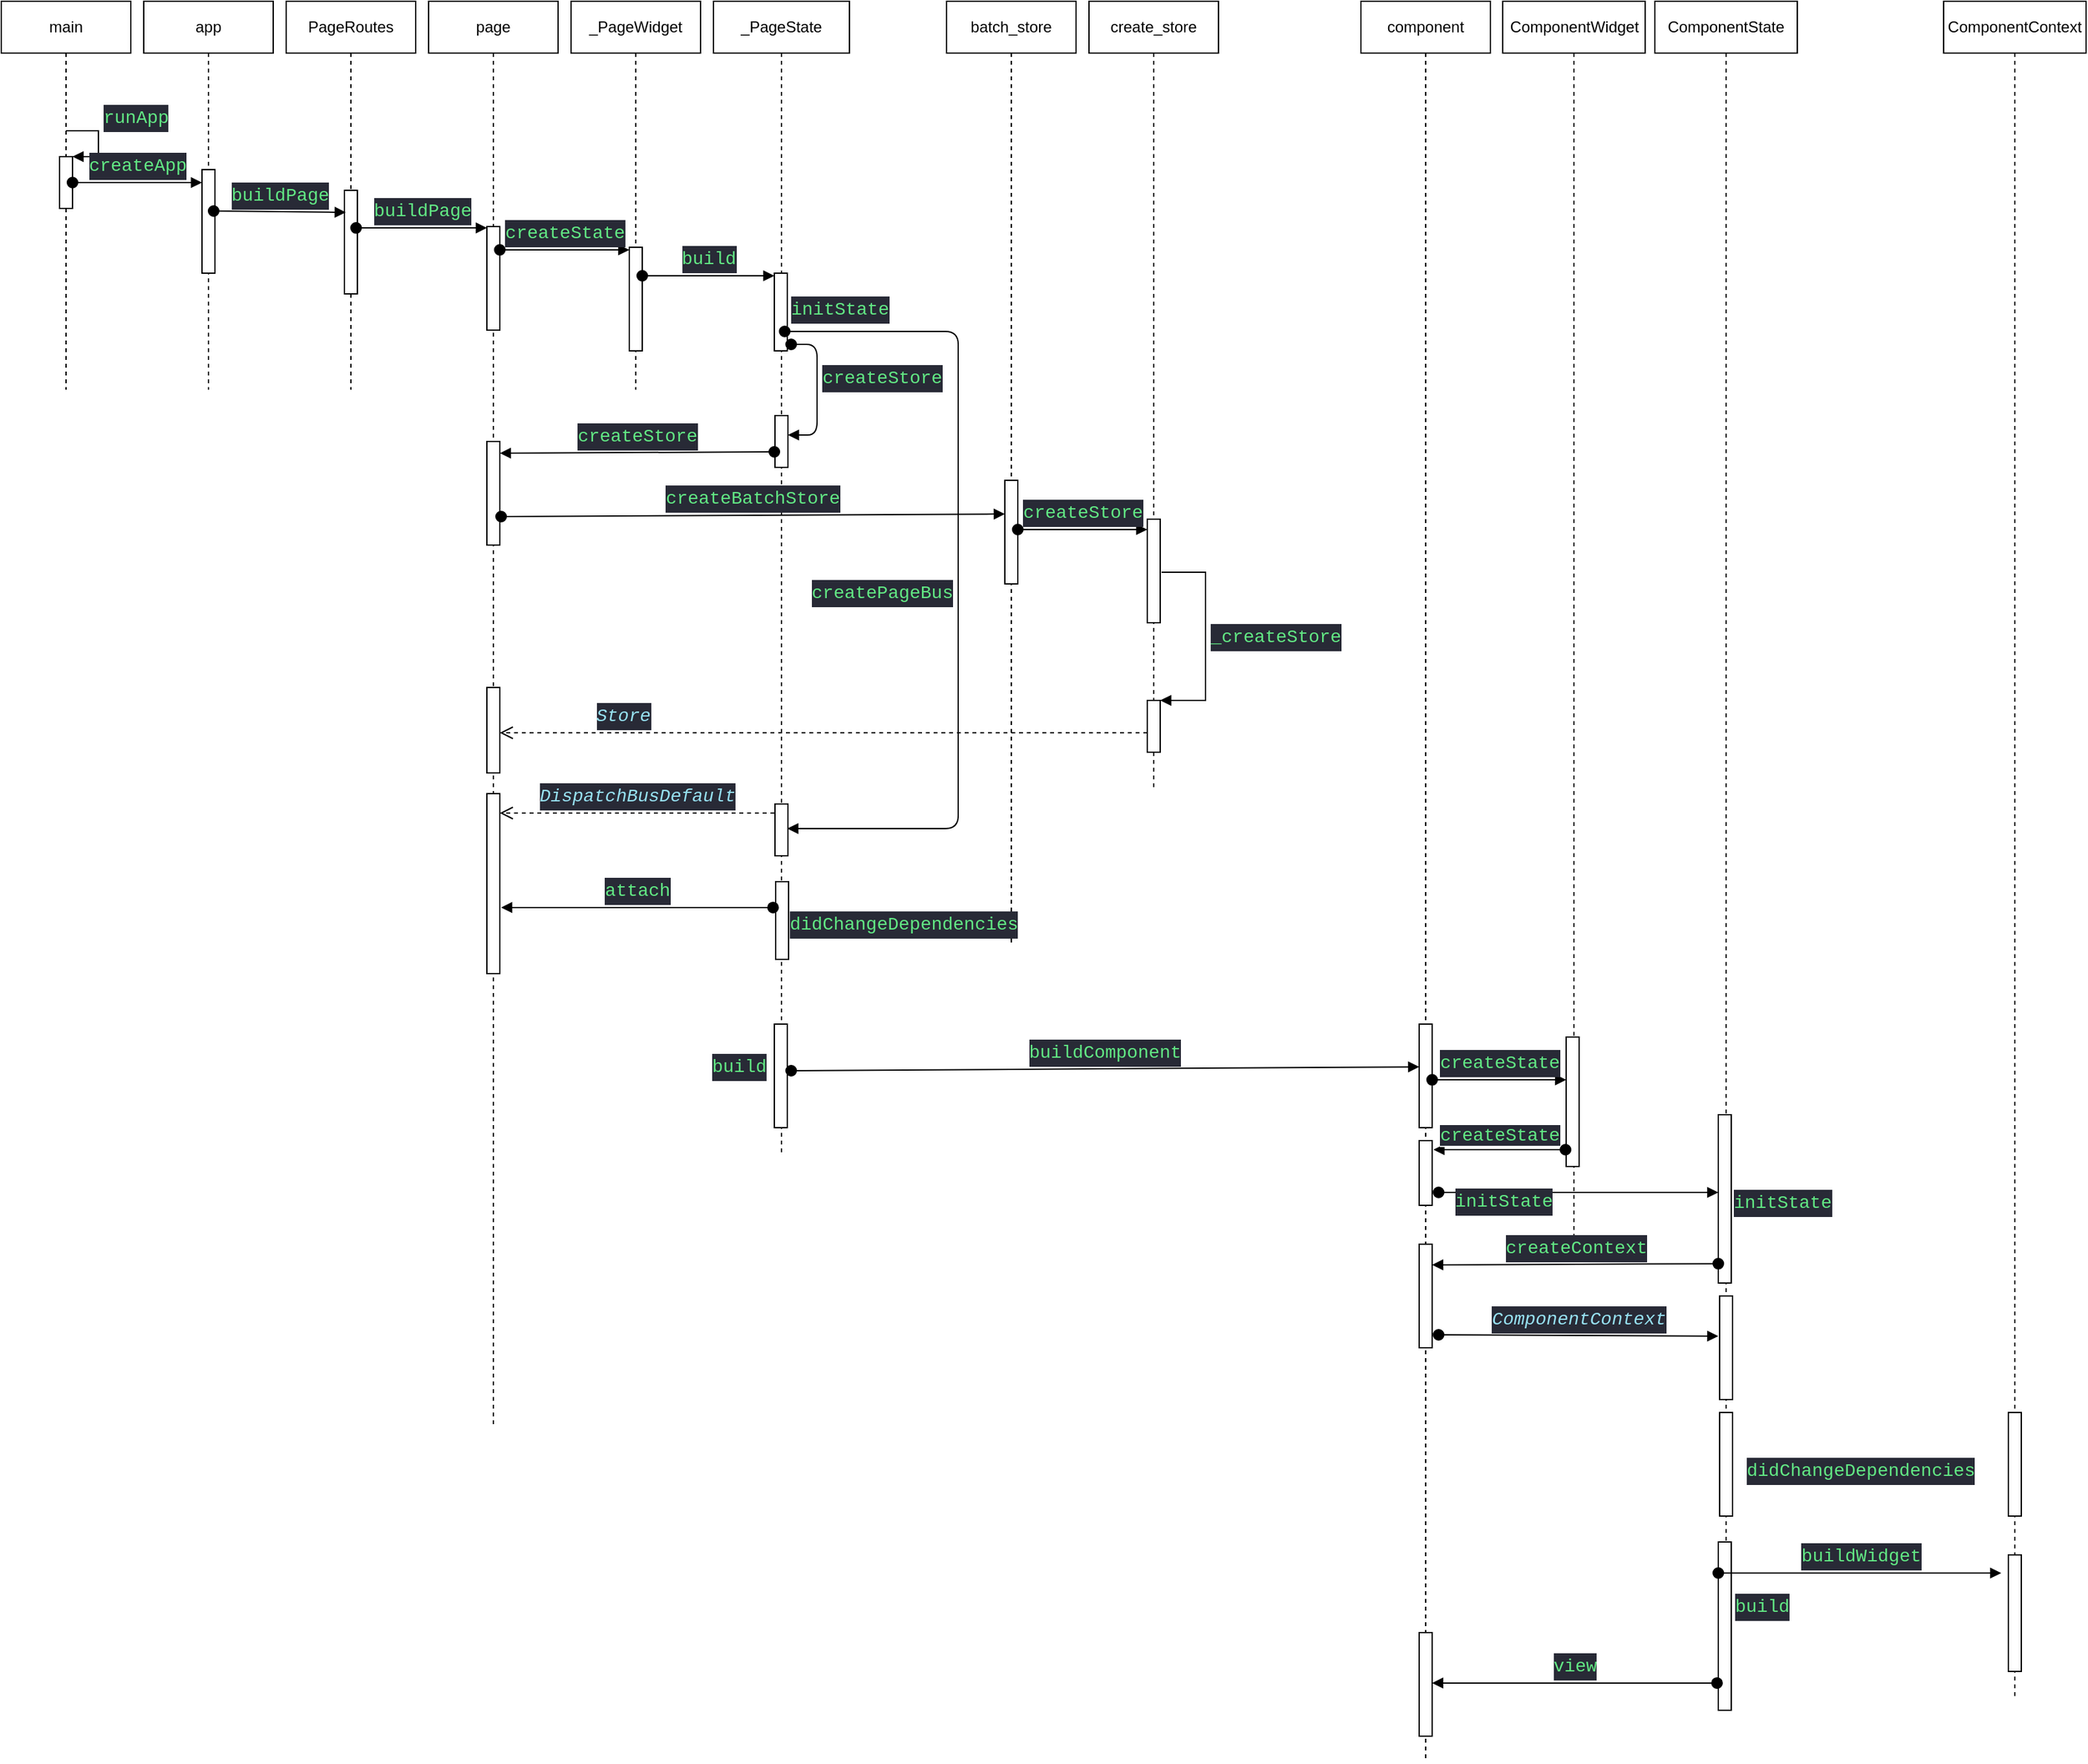 <mxfile version="11.0.7" type="github"><diagram id="HtsadABlw4pZczQzLPVW" name="第 1 页"><mxGraphModel dx="946" dy="592" grid="1" gridSize="10" guides="1" tooltips="1" connect="1" arrows="1" fold="1" page="1" pageScale="1" pageWidth="827" pageHeight="1169" math="0" shadow="0"><root><mxCell id="0"/><mxCell id="1" parent="0"/><mxCell id="q_YYqv4PNIqFIbBKQcKY-1" value="main" style="shape=umlLifeline;perimeter=lifelinePerimeter;whiteSpace=wrap;html=1;container=1;collapsible=0;recursiveResize=0;outlineConnect=0;" vertex="1" parent="1"><mxGeometry x="20" y="20" width="100" height="300" as="geometry"/></mxCell><mxCell id="q_YYqv4PNIqFIbBKQcKY-3" value="" style="html=1;points=[];perimeter=orthogonalPerimeter;" vertex="1" parent="q_YYqv4PNIqFIbBKQcKY-1"><mxGeometry x="45" y="120" width="10" height="40" as="geometry"/></mxCell><mxCell id="q_YYqv4PNIqFIbBKQcKY-4" value="&lt;div style=&quot;color: rgb(246 , 246 , 244) ; background-color: rgb(40 , 42 , 54) ; font-family: &amp;#34;source code pro&amp;#34; , &amp;#34;menlo&amp;#34; , &amp;#34;monaco&amp;#34; , &amp;#34;courier new&amp;#34; , monospace ; font-size: 14px ; line-height: 21px ; white-space: pre&quot;&gt;&lt;span style=&quot;color: #62e884&quot;&gt;runApp&lt;/span&gt;&lt;/div&gt;" style="edgeStyle=orthogonalEdgeStyle;html=1;align=left;spacingLeft=2;endArrow=block;rounded=0;entryX=1;entryY=0;" edge="1" target="q_YYqv4PNIqFIbBKQcKY-3" parent="q_YYqv4PNIqFIbBKQcKY-1"><mxGeometry x="-0.231" y="10" relative="1" as="geometry"><mxPoint x="50" y="100" as="sourcePoint"/><Array as="points"><mxPoint x="75" y="100"/></Array><mxPoint x="-10" y="-10" as="offset"/></mxGeometry></mxCell><mxCell id="q_YYqv4PNIqFIbBKQcKY-5" value="app" style="shape=umlLifeline;perimeter=lifelinePerimeter;whiteSpace=wrap;html=1;container=1;collapsible=0;recursiveResize=0;outlineConnect=0;" vertex="1" parent="1"><mxGeometry x="130" y="20" width="100" height="300" as="geometry"/></mxCell><mxCell id="q_YYqv4PNIqFIbBKQcKY-6" value="" style="html=1;points=[];perimeter=orthogonalPerimeter;" vertex="1" parent="q_YYqv4PNIqFIbBKQcKY-5"><mxGeometry x="45" y="130" width="10" height="80" as="geometry"/></mxCell><mxCell id="q_YYqv4PNIqFIbBKQcKY-7" value="&lt;div style=&quot;color: rgb(246 , 246 , 244) ; background-color: rgb(40 , 42 , 54) ; font-family: &amp;#34;source code pro&amp;#34; , &amp;#34;menlo&amp;#34; , &amp;#34;monaco&amp;#34; , &amp;#34;courier new&amp;#34; , monospace ; font-size: 14px ; line-height: 21px ; white-space: pre&quot;&gt;&lt;span style=&quot;color: #62e884&quot;&gt;createApp&lt;/span&gt;&lt;/div&gt;" style="html=1;verticalAlign=bottom;startArrow=oval;endArrow=block;startSize=8;" edge="1" target="q_YYqv4PNIqFIbBKQcKY-6" parent="1" source="q_YYqv4PNIqFIbBKQcKY-3"><mxGeometry relative="1" as="geometry"><mxPoint x="145" y="150" as="sourcePoint"/></mxGeometry></mxCell><mxCell id="q_YYqv4PNIqFIbBKQcKY-8" value="PageRoutes" style="shape=umlLifeline;perimeter=lifelinePerimeter;whiteSpace=wrap;html=1;container=1;collapsible=0;recursiveResize=0;outlineConnect=0;" vertex="1" parent="1"><mxGeometry x="240" y="20" width="100" height="300" as="geometry"/></mxCell><mxCell id="q_YYqv4PNIqFIbBKQcKY-9" value="" style="html=1;points=[];perimeter=orthogonalPerimeter;" vertex="1" parent="q_YYqv4PNIqFIbBKQcKY-8"><mxGeometry x="45" y="146" width="10" height="80" as="geometry"/></mxCell><mxCell id="q_YYqv4PNIqFIbBKQcKY-10" value="&lt;div style=&quot;color: rgb(246 , 246 , 244) ; background-color: rgb(40 , 42 , 54) ; font-family: &amp;#34;source code pro&amp;#34; , &amp;#34;menlo&amp;#34; , &amp;#34;monaco&amp;#34; , &amp;#34;courier new&amp;#34; , monospace ; font-size: 14px ; line-height: 21px ; white-space: pre&quot;&gt;&lt;span style=&quot;color: #62e884&quot;&gt;buildPage&lt;/span&gt;&lt;/div&gt;" style="html=1;verticalAlign=bottom;startArrow=oval;endArrow=block;startSize=8;exitX=0.9;exitY=0.4;exitDx=0;exitDy=0;exitPerimeter=0;entryX=0.1;entryY=0.213;entryDx=0;entryDy=0;entryPerimeter=0;" edge="1" target="q_YYqv4PNIqFIbBKQcKY-9" parent="1" source="q_YYqv4PNIqFIbBKQcKY-6"><mxGeometry relative="1" as="geometry"><mxPoint x="225" y="170" as="sourcePoint"/><mxPoint x="260" y="191" as="targetPoint"/></mxGeometry></mxCell><mxCell id="q_YYqv4PNIqFIbBKQcKY-11" value="page" style="shape=umlLifeline;perimeter=lifelinePerimeter;whiteSpace=wrap;html=1;container=1;collapsible=0;recursiveResize=0;outlineConnect=0;" vertex="1" parent="1"><mxGeometry x="350" y="20" width="100" height="1100" as="geometry"/></mxCell><mxCell id="q_YYqv4PNIqFIbBKQcKY-12" value="" style="html=1;points=[];perimeter=orthogonalPerimeter;" vertex="1" parent="q_YYqv4PNIqFIbBKQcKY-11"><mxGeometry x="45" y="174" width="10" height="80" as="geometry"/></mxCell><mxCell id="q_YYqv4PNIqFIbBKQcKY-28" value="" style="html=1;points=[];perimeter=orthogonalPerimeter;" vertex="1" parent="q_YYqv4PNIqFIbBKQcKY-11"><mxGeometry x="45" y="340" width="10" height="80" as="geometry"/></mxCell><mxCell id="q_YYqv4PNIqFIbBKQcKY-56" value="" style="html=1;points=[];perimeter=orthogonalPerimeter;" vertex="1" parent="q_YYqv4PNIqFIbBKQcKY-11"><mxGeometry x="45" y="530" width="10" height="66" as="geometry"/></mxCell><mxCell id="q_YYqv4PNIqFIbBKQcKY-13" value="&lt;div style=&quot;color: rgb(246 , 246 , 244) ; background-color: rgb(40 , 42 , 54) ; font-family: &amp;#34;source code pro&amp;#34; , &amp;#34;menlo&amp;#34; , &amp;#34;monaco&amp;#34; , &amp;#34;courier new&amp;#34; , monospace ; font-size: 14px ; line-height: 21px ; white-space: pre&quot;&gt;&lt;span style=&quot;color: #62e884&quot;&gt;buildPage&lt;/span&gt;&lt;/div&gt;" style="html=1;verticalAlign=bottom;startArrow=oval;endArrow=block;startSize=8;exitX=0.9;exitY=0.363;exitDx=0;exitDy=0;exitPerimeter=0;" edge="1" target="q_YYqv4PNIqFIbBKQcKY-12" parent="1" source="q_YYqv4PNIqFIbBKQcKY-9"><mxGeometry relative="1" as="geometry"><mxPoint x="335" y="200" as="sourcePoint"/></mxGeometry></mxCell><mxCell id="q_YYqv4PNIqFIbBKQcKY-14" value="_PageWidget" style="shape=umlLifeline;perimeter=lifelinePerimeter;whiteSpace=wrap;html=1;container=1;collapsible=0;recursiveResize=0;outlineConnect=0;" vertex="1" parent="1"><mxGeometry x="460" y="20" width="100" height="300" as="geometry"/></mxCell><mxCell id="q_YYqv4PNIqFIbBKQcKY-15" value="" style="html=1;points=[];perimeter=orthogonalPerimeter;" vertex="1" parent="q_YYqv4PNIqFIbBKQcKY-14"><mxGeometry x="45" y="190" width="10" height="80" as="geometry"/></mxCell><mxCell id="q_YYqv4PNIqFIbBKQcKY-16" value="&lt;div style=&quot;color: rgb(246 , 246 , 244) ; background-color: rgb(40 , 42 , 54) ; font-family: &amp;#34;source code pro&amp;#34; , &amp;#34;menlo&amp;#34; , &amp;#34;monaco&amp;#34; , &amp;#34;courier new&amp;#34; , monospace ; font-size: 14px ; line-height: 21px ; white-space: pre&quot;&gt;&lt;span style=&quot;color: #62e884&quot;&gt;createState&lt;/span&gt;&lt;/div&gt;" style="html=1;verticalAlign=bottom;startArrow=oval;endArrow=block;startSize=8;exitX=1;exitY=0.225;exitDx=0;exitDy=0;exitPerimeter=0;" edge="1" target="q_YYqv4PNIqFIbBKQcKY-15" parent="1" source="q_YYqv4PNIqFIbBKQcKY-12"><mxGeometry relative="1" as="geometry"><mxPoint x="410" y="210" as="sourcePoint"/></mxGeometry></mxCell><mxCell id="q_YYqv4PNIqFIbBKQcKY-17" value="_PageState" style="shape=umlLifeline;perimeter=lifelinePerimeter;whiteSpace=wrap;html=1;container=1;collapsible=0;recursiveResize=0;outlineConnect=0;" vertex="1" parent="1"><mxGeometry x="570" y="20" width="105" height="890" as="geometry"/></mxCell><mxCell id="q_YYqv4PNIqFIbBKQcKY-18" value="" style="html=1;points=[];perimeter=orthogonalPerimeter;" vertex="1" parent="q_YYqv4PNIqFIbBKQcKY-17"><mxGeometry x="47" y="210" width="10" height="60" as="geometry"/></mxCell><mxCell id="q_YYqv4PNIqFIbBKQcKY-26" value="" style="html=1;points=[];perimeter=orthogonalPerimeter;" vertex="1" parent="q_YYqv4PNIqFIbBKQcKY-17"><mxGeometry x="47.5" y="320" width="10" height="40" as="geometry"/></mxCell><mxCell id="q_YYqv4PNIqFIbBKQcKY-43" value="" style="html=1;points=[];perimeter=orthogonalPerimeter;" vertex="1" parent="q_YYqv4PNIqFIbBKQcKY-17"><mxGeometry x="47.5" y="620" width="10" height="40" as="geometry"/></mxCell><mxCell id="q_YYqv4PNIqFIbBKQcKY-48" value="" style="html=1;points=[];perimeter=orthogonalPerimeter;" vertex="1" parent="q_YYqv4PNIqFIbBKQcKY-17"><mxGeometry x="48" y="680" width="10" height="60" as="geometry"/></mxCell><mxCell id="q_YYqv4PNIqFIbBKQcKY-52" value="&lt;div style=&quot;color: rgb(246 , 246 , 244) ; background-color: rgb(40 , 42 , 54) ; font-family: &amp;#34;source code pro&amp;#34; , &amp;#34;menlo&amp;#34; , &amp;#34;monaco&amp;#34; , &amp;#34;courier new&amp;#34; , monospace ; font-size: 14px ; line-height: 21px ; white-space: pre&quot;&gt;&lt;span style=&quot;color: #62e884&quot;&gt;createStore&lt;/span&gt;&lt;/div&gt;" style="html=1;verticalAlign=bottom;startArrow=oval;startFill=1;endArrow=block;startSize=8;" edge="1" parent="q_YYqv4PNIqFIbBKQcKY-17"><mxGeometry x="0.049" y="50" width="60" relative="1" as="geometry"><mxPoint x="60" y="265" as="sourcePoint"/><mxPoint x="57.5" y="335" as="targetPoint"/><Array as="points"><mxPoint x="80" y="265"/><mxPoint x="80" y="335"/></Array><mxPoint as="offset"/></mxGeometry></mxCell><mxCell id="q_YYqv4PNIqFIbBKQcKY-53" value="&lt;div style=&quot;color: rgb(246 , 246 , 244) ; background-color: rgb(40 , 42 , 54) ; font-family: &amp;#34;source code pro&amp;#34; , &amp;#34;menlo&amp;#34; , &amp;#34;monaco&amp;#34; , &amp;#34;courier new&amp;#34; , monospace ; font-size: 14px ; line-height: 21px ; white-space: pre&quot;&gt;&lt;span style=&quot;color: #62e884&quot;&gt;createPageBus&lt;/span&gt;&lt;/div&gt;" style="html=1;verticalAlign=bottom;startArrow=oval;startFill=1;endArrow=block;startSize=8;exitX=0.9;exitY=0.7;exitDx=0;exitDy=0;exitPerimeter=0;entryX=1.05;entryY=0.4;entryDx=0;entryDy=0;entryPerimeter=0;" edge="1" parent="q_YYqv4PNIqFIbBKQcKY-17"><mxGeometry x="0.074" y="-59" width="60" relative="1" as="geometry"><mxPoint x="55" y="255" as="sourcePoint"/><mxPoint x="57" y="639" as="targetPoint"/><Array as="points"><mxPoint x="189" y="255"/><mxPoint x="189" y="639"/></Array><mxPoint as="offset"/></mxGeometry></mxCell><mxCell id="q_YYqv4PNIqFIbBKQcKY-62" value="" style="html=1;points=[];perimeter=orthogonalPerimeter;" vertex="1" parent="q_YYqv4PNIqFIbBKQcKY-17"><mxGeometry x="47" y="790" width="10" height="80" as="geometry"/></mxCell><mxCell id="q_YYqv4PNIqFIbBKQcKY-19" value="&lt;div style=&quot;color: rgb(246 , 246 , 244) ; background-color: rgb(40 , 42 , 54) ; font-family: &amp;#34;source code pro&amp;#34; , &amp;#34;menlo&amp;#34; , &amp;#34;monaco&amp;#34; , &amp;#34;courier new&amp;#34; , monospace ; font-size: 14px ; line-height: 21px ; white-space: pre&quot;&gt;&lt;span style=&quot;color: #62e884&quot;&gt;build&lt;/span&gt;&lt;/div&gt;" style="html=1;verticalAlign=bottom;startArrow=oval;endArrow=block;startSize=8;exitX=1;exitY=0.275;exitDx=0;exitDy=0;exitPerimeter=0;" edge="1" target="q_YYqv4PNIqFIbBKQcKY-18" parent="1" source="q_YYqv4PNIqFIbBKQcKY-15"><mxGeometry relative="1" as="geometry"><mxPoint x="555" y="230" as="sourcePoint"/></mxGeometry></mxCell><mxCell id="q_YYqv4PNIqFIbBKQcKY-29" value="&lt;div style=&quot;color: rgb(246 , 246 , 244) ; background-color: rgb(40 , 42 , 54) ; font-family: &amp;#34;source code pro&amp;#34; , &amp;#34;menlo&amp;#34; , &amp;#34;monaco&amp;#34; , &amp;#34;courier new&amp;#34; , monospace ; font-size: 14px ; line-height: 21px ; white-space: pre&quot;&gt;&lt;span style=&quot;color: #62e884&quot;&gt;createStore&lt;/span&gt;&lt;/div&gt;" style="html=1;verticalAlign=bottom;startArrow=oval;startFill=1;endArrow=block;startSize=8;exitX=-0.05;exitY=0.7;exitDx=0;exitDy=0;exitPerimeter=0;entryX=1;entryY=0.113;entryDx=0;entryDy=0;entryPerimeter=0;" edge="1" parent="1" source="q_YYqv4PNIqFIbBKQcKY-26" target="q_YYqv4PNIqFIbBKQcKY-28"><mxGeometry width="60" relative="1" as="geometry"><mxPoint x="500" y="430" as="sourcePoint"/><mxPoint x="560" y="430" as="targetPoint"/></mxGeometry></mxCell><mxCell id="q_YYqv4PNIqFIbBKQcKY-32" value="batch_store" style="shape=umlLifeline;perimeter=lifelinePerimeter;whiteSpace=wrap;html=1;container=1;collapsible=0;recursiveResize=0;outlineConnect=0;" vertex="1" parent="1"><mxGeometry x="750" y="20" width="100" height="730" as="geometry"/></mxCell><mxCell id="q_YYqv4PNIqFIbBKQcKY-33" value="" style="html=1;points=[];perimeter=orthogonalPerimeter;" vertex="1" parent="q_YYqv4PNIqFIbBKQcKY-32"><mxGeometry x="45" y="370" width="10" height="80" as="geometry"/></mxCell><mxCell id="q_YYqv4PNIqFIbBKQcKY-34" value="&lt;div style=&quot;color: rgb(246 , 246 , 244) ; background-color: rgb(40 , 42 , 54) ; font-family: &amp;#34;source code pro&amp;#34; , &amp;#34;menlo&amp;#34; , &amp;#34;monaco&amp;#34; , &amp;#34;courier new&amp;#34; , monospace ; font-size: 14px ; line-height: 21px ; white-space: pre&quot;&gt;&lt;span style=&quot;color: #62e884&quot;&gt;createBatchStore&lt;/span&gt;&lt;/div&gt;" style="html=1;verticalAlign=bottom;startArrow=oval;startFill=1;endArrow=block;startSize=8;exitX=1.1;exitY=0.725;exitDx=0;exitDy=0;exitPerimeter=0;entryX=0;entryY=0.325;entryDx=0;entryDy=0;entryPerimeter=0;" edge="1" parent="1" source="q_YYqv4PNIqFIbBKQcKY-28" target="q_YYqv4PNIqFIbBKQcKY-33"><mxGeometry width="60" relative="1" as="geometry"><mxPoint x="420" y="420" as="sourcePoint"/><mxPoint x="760" y="420" as="targetPoint"/></mxGeometry></mxCell><mxCell id="q_YYqv4PNIqFIbBKQcKY-35" value="create_store" style="shape=umlLifeline;perimeter=lifelinePerimeter;whiteSpace=wrap;html=1;container=1;collapsible=0;recursiveResize=0;outlineConnect=0;" vertex="1" parent="1"><mxGeometry x="860" y="20" width="100" height="610" as="geometry"/></mxCell><mxCell id="q_YYqv4PNIqFIbBKQcKY-36" value="" style="html=1;points=[];perimeter=orthogonalPerimeter;" vertex="1" parent="q_YYqv4PNIqFIbBKQcKY-35"><mxGeometry x="45" y="400" width="10" height="80" as="geometry"/></mxCell><mxCell id="q_YYqv4PNIqFIbBKQcKY-40" value="" style="html=1;points=[];perimeter=orthogonalPerimeter;" vertex="1" parent="q_YYqv4PNIqFIbBKQcKY-35"><mxGeometry x="45" y="540" width="10" height="40" as="geometry"/></mxCell><mxCell id="q_YYqv4PNIqFIbBKQcKY-41" value="&lt;div style=&quot;color: rgb(246 , 246 , 244) ; background-color: rgb(40 , 42 , 54) ; font-family: &amp;#34;source code pro&amp;#34; , &amp;#34;menlo&amp;#34; , &amp;#34;monaco&amp;#34; , &amp;#34;courier new&amp;#34; , monospace ; font-size: 14px ; line-height: 21px ; white-space: pre&quot;&gt;&lt;span style=&quot;color: #62e884&quot;&gt;_createStore&lt;/span&gt;&lt;/div&gt;" style="edgeStyle=orthogonalEdgeStyle;html=1;align=left;spacingLeft=2;endArrow=block;rounded=0;entryX=1;entryY=0;exitX=1.1;exitY=0.513;exitDx=0;exitDy=0;exitPerimeter=0;" edge="1" target="q_YYqv4PNIqFIbBKQcKY-40" parent="q_YYqv4PNIqFIbBKQcKY-35" source="q_YYqv4PNIqFIbBKQcKY-36"><mxGeometry relative="1" as="geometry"><mxPoint x="70" y="441" as="sourcePoint"/><Array as="points"><mxPoint x="90" y="441"/><mxPoint x="90" y="540"/></Array></mxGeometry></mxCell><mxCell id="q_YYqv4PNIqFIbBKQcKY-37" value="&lt;div style=&quot;color: rgb(246 , 246 , 244) ; background-color: rgb(40 , 42 , 54) ; font-family: &amp;#34;source code pro&amp;#34; , &amp;#34;menlo&amp;#34; , &amp;#34;monaco&amp;#34; , &amp;#34;courier new&amp;#34; , monospace ; font-size: 14px ; line-height: 21px ; white-space: pre&quot;&gt;&lt;span style=&quot;color: #62e884&quot;&gt;createStore&lt;/span&gt;&lt;/div&gt;" style="html=1;verticalAlign=bottom;startArrow=oval;startFill=1;endArrow=block;startSize=8;exitX=1;exitY=0.475;exitDx=0;exitDy=0;exitPerimeter=0;entryX=0;entryY=0.1;entryDx=0;entryDy=0;entryPerimeter=0;" edge="1" parent="1" source="q_YYqv4PNIqFIbBKQcKY-33" target="q_YYqv4PNIqFIbBKQcKY-36"><mxGeometry width="60" relative="1" as="geometry"><mxPoint x="830" y="430" as="sourcePoint"/><mxPoint x="880" y="427" as="targetPoint"/></mxGeometry></mxCell><mxCell id="q_YYqv4PNIqFIbBKQcKY-42" value="&lt;div style=&quot;color: rgb(246 , 246 , 244) ; background-color: rgb(40 , 42 , 54) ; font-family: &amp;#34;source code pro&amp;#34; , &amp;#34;menlo&amp;#34; , &amp;#34;monaco&amp;#34; , &amp;#34;courier new&amp;#34; , monospace ; font-size: 14px ; line-height: 21px ; white-space: pre&quot;&gt;&lt;span style=&quot;color: #97e1f1 ; font-style: italic&quot;&gt;Store&lt;/span&gt;&lt;/div&gt;" style="html=1;verticalAlign=bottom;endArrow=open;dashed=1;endSize=8;exitX=0;exitY=0.625;exitDx=0;exitDy=0;exitPerimeter=0;" edge="1" parent="1" source="q_YYqv4PNIqFIbBKQcKY-40" target="q_YYqv4PNIqFIbBKQcKY-56"><mxGeometry x="0.62" relative="1" as="geometry"><mxPoint x="880" y="590" as="sourcePoint"/><mxPoint x="420" y="576" as="targetPoint"/><mxPoint as="offset"/></mxGeometry></mxCell><mxCell id="q_YYqv4PNIqFIbBKQcKY-45" value="&lt;div style=&quot;color: rgb(246 , 246 , 244) ; background-color: rgb(40 , 42 , 54) ; font-family: &amp;#34;source code pro&amp;#34; , &amp;#34;menlo&amp;#34; , &amp;#34;monaco&amp;#34; , &amp;#34;courier new&amp;#34; , monospace ; font-size: 14px ; line-height: 21px ; white-space: pre&quot;&gt;&lt;span style=&quot;color: #97e1f1 ; font-style: italic&quot;&gt;DispatchBusDefault&lt;/span&gt;&lt;/div&gt;" style="html=1;verticalAlign=bottom;endArrow=open;dashed=1;endSize=8;exitX=-0.05;exitY=0.175;exitDx=0;exitDy=0;exitPerimeter=0;" edge="1" parent="1" source="q_YYqv4PNIqFIbBKQcKY-43" target="q_YYqv4PNIqFIbBKQcKY-58"><mxGeometry relative="1" as="geometry"><mxPoint x="570" y="650" as="sourcePoint"/><mxPoint x="420" y="647" as="targetPoint"/></mxGeometry></mxCell><mxCell id="q_YYqv4PNIqFIbBKQcKY-49" value="&lt;div style=&quot;color: rgb(246 , 246 , 244) ; background-color: rgb(40 , 42 , 54) ; font-family: &amp;#34;source code pro&amp;#34; , &amp;#34;menlo&amp;#34; , &amp;#34;monaco&amp;#34; , &amp;#34;courier new&amp;#34; , monospace ; font-size: 14px ; line-height: 21px ; white-space: pre&quot;&gt;&lt;span style=&quot;color: #62e884&quot;&gt;initState&lt;/span&gt;&lt;/div&gt;" style="text;html=1;resizable=0;points=[];autosize=1;align=left;verticalAlign=top;spacingTop=-4;" vertex="1" parent="1"><mxGeometry x="628" y="245" width="90" height="20" as="geometry"/></mxCell><mxCell id="q_YYqv4PNIqFIbBKQcKY-54" value="&lt;div style=&quot;color: rgb(246 , 246 , 244) ; background-color: rgb(40 , 42 , 54) ; font-family: &amp;#34;source code pro&amp;#34; , &amp;#34;menlo&amp;#34; , &amp;#34;monaco&amp;#34; , &amp;#34;courier new&amp;#34; , monospace ; font-size: 14px ; line-height: 21px ; white-space: pre&quot;&gt;&lt;span style=&quot;color: #62e884&quot;&gt;didChangeDependencies&lt;/span&gt;&lt;/div&gt;" style="text;html=1;resizable=0;points=[];autosize=1;align=left;verticalAlign=top;spacingTop=-4;" vertex="1" parent="1"><mxGeometry x="627" y="720" width="190" height="20" as="geometry"/></mxCell><mxCell id="q_YYqv4PNIqFIbBKQcKY-58" value="" style="html=1;points=[];perimeter=orthogonalPerimeter;" vertex="1" parent="1"><mxGeometry x="395" y="632" width="10" height="139" as="geometry"/></mxCell><mxCell id="q_YYqv4PNIqFIbBKQcKY-61" value="&lt;div style=&quot;color: rgb(246 , 246 , 244) ; background-color: rgb(40 , 42 , 54) ; font-family: &amp;#34;source code pro&amp;#34; , &amp;#34;menlo&amp;#34; , &amp;#34;monaco&amp;#34; , &amp;#34;courier new&amp;#34; , monospace ; font-size: 14px ; line-height: 21px ; white-space: pre&quot;&gt;&lt;span style=&quot;color: #62e884&quot;&gt;attach&lt;/span&gt;&lt;/div&gt;" style="html=1;verticalAlign=bottom;startArrow=oval;startFill=1;endArrow=block;startSize=8;exitX=-0.2;exitY=0.333;exitDx=0;exitDy=0;exitPerimeter=0;entryX=1.1;entryY=0.633;entryDx=0;entryDy=0;entryPerimeter=0;" edge="1" parent="1" source="q_YYqv4PNIqFIbBKQcKY-48" target="q_YYqv4PNIqFIbBKQcKY-58"><mxGeometry width="60" relative="1" as="geometry"><mxPoint x="520" y="810" as="sourcePoint"/><mxPoint x="580" y="810" as="targetPoint"/></mxGeometry></mxCell><mxCell id="q_YYqv4PNIqFIbBKQcKY-63" value="&lt;div style=&quot;color: rgb(246 , 246 , 244) ; background-color: rgb(40 , 42 , 54) ; font-family: &amp;#34;source code pro&amp;#34; , &amp;#34;menlo&amp;#34; , &amp;#34;monaco&amp;#34; , &amp;#34;courier new&amp;#34; , monospace ; font-size: 14px ; line-height: 21px ; white-space: pre&quot;&gt;&lt;span style=&quot;color: #62e884&quot;&gt;build&lt;/span&gt;&lt;/div&gt;" style="text;html=1;resizable=0;points=[];autosize=1;align=left;verticalAlign=top;spacingTop=-4;" vertex="1" parent="1"><mxGeometry x="567" y="830" width="60" height="20" as="geometry"/></mxCell><mxCell id="q_YYqv4PNIqFIbBKQcKY-65" value="&lt;div style=&quot;color: rgb(246 , 246 , 244) ; background-color: rgb(40 , 42 , 54) ; font-family: &amp;#34;source code pro&amp;#34; , &amp;#34;menlo&amp;#34; , &amp;#34;monaco&amp;#34; , &amp;#34;courier new&amp;#34; , monospace ; font-size: 14px ; line-height: 21px ; white-space: pre&quot;&gt;&lt;span style=&quot;color: #62e884&quot;&gt;buildComponent&lt;/span&gt;&lt;/div&gt;" style="html=1;verticalAlign=bottom;startArrow=oval;startFill=1;endArrow=block;startSize=8;entryX=0;entryY=0.413;entryDx=0;entryDy=0;entryPerimeter=0;" edge="1" parent="1" target="q_YYqv4PNIqFIbBKQcKY-64"><mxGeometry width="60" relative="1" as="geometry"><mxPoint x="630" y="846" as="sourcePoint"/><mxPoint x="1080" y="846" as="targetPoint"/></mxGeometry></mxCell><mxCell id="q_YYqv4PNIqFIbBKQcKY-66" value="component" style="shape=umlLifeline;perimeter=lifelinePerimeter;whiteSpace=wrap;html=1;container=1;collapsible=0;recursiveResize=0;outlineConnect=0;" vertex="1" parent="1"><mxGeometry x="1070" y="20" width="100" height="1360" as="geometry"/></mxCell><mxCell id="q_YYqv4PNIqFIbBKQcKY-64" value="" style="html=1;points=[];perimeter=orthogonalPerimeter;" vertex="1" parent="q_YYqv4PNIqFIbBKQcKY-66"><mxGeometry x="45" y="790" width="10" height="80" as="geometry"/></mxCell><mxCell id="q_YYqv4PNIqFIbBKQcKY-72" value="" style="html=1;points=[];perimeter=orthogonalPerimeter;" vertex="1" parent="q_YYqv4PNIqFIbBKQcKY-66"><mxGeometry x="45" y="880" width="10" height="50" as="geometry"/></mxCell><mxCell id="q_YYqv4PNIqFIbBKQcKY-76" value="&lt;div style=&quot;color: rgb(246 , 246 , 244) ; background-color: rgb(40 , 42 , 54) ; font-family: &amp;#34;source code pro&amp;#34; , &amp;#34;menlo&amp;#34; , &amp;#34;monaco&amp;#34; , &amp;#34;courier new&amp;#34; , monospace ; font-size: 14px ; line-height: 21px ; white-space: pre&quot;&gt;&lt;span style=&quot;color: #62e884&quot;&gt;initState&lt;/span&gt;&lt;/div&gt;" style="html=1;verticalAlign=bottom;startArrow=oval;startFill=1;endArrow=block;startSize=8;" edge="1" parent="q_YYqv4PNIqFIbBKQcKY-66" target="q_YYqv4PNIqFIbBKQcKY-71"><mxGeometry x="-0.537" y="-20" width="60" relative="1" as="geometry"><mxPoint x="60" y="920" as="sourcePoint"/><mxPoint x="277" y="923.04" as="targetPoint"/><Array as="points"><mxPoint x="100" y="920"/></Array><mxPoint as="offset"/></mxGeometry></mxCell><mxCell id="q_YYqv4PNIqFIbBKQcKY-77" value="" style="html=1;points=[];perimeter=orthogonalPerimeter;" vertex="1" parent="q_YYqv4PNIqFIbBKQcKY-66"><mxGeometry x="45" y="960" width="10" height="80" as="geometry"/></mxCell><mxCell id="q_YYqv4PNIqFIbBKQcKY-97" value="" style="html=1;points=[];perimeter=orthogonalPerimeter;" vertex="1" parent="q_YYqv4PNIqFIbBKQcKY-66"><mxGeometry x="45" y="1260" width="10" height="80" as="geometry"/></mxCell><mxCell id="q_YYqv4PNIqFIbBKQcKY-67" value="ComponentWidget" style="shape=umlLifeline;perimeter=lifelinePerimeter;whiteSpace=wrap;html=1;container=1;collapsible=0;recursiveResize=0;outlineConnect=0;" vertex="1" parent="1"><mxGeometry x="1179.5" y="20" width="110" height="960" as="geometry"/></mxCell><mxCell id="q_YYqv4PNIqFIbBKQcKY-68" value="" style="html=1;points=[];perimeter=orthogonalPerimeter;" vertex="1" parent="q_YYqv4PNIqFIbBKQcKY-67"><mxGeometry x="49" y="800" width="10" height="100" as="geometry"/></mxCell><mxCell id="q_YYqv4PNIqFIbBKQcKY-69" value="&lt;div style=&quot;color: rgb(246 , 246 , 244) ; background-color: rgb(40 , 42 , 54) ; font-family: &amp;#34;source code pro&amp;#34; , &amp;#34;menlo&amp;#34; , &amp;#34;monaco&amp;#34; , &amp;#34;courier new&amp;#34; , monospace ; font-size: 14px ; line-height: 21px ; white-space: pre&quot;&gt;&lt;span style=&quot;color: #62e884&quot;&gt;createState&lt;/span&gt;&lt;/div&gt;" style="html=1;verticalAlign=bottom;startArrow=oval;startFill=1;endArrow=block;startSize=8;exitX=1;exitY=0.538;exitDx=0;exitDy=0;exitPerimeter=0;" edge="1" parent="1" source="q_YYqv4PNIqFIbBKQcKY-64" target="q_YYqv4PNIqFIbBKQcKY-68"><mxGeometry width="60" relative="1" as="geometry"><mxPoint x="1160" y="850" as="sourcePoint"/><mxPoint x="1220" y="850" as="targetPoint"/></mxGeometry></mxCell><mxCell id="q_YYqv4PNIqFIbBKQcKY-70" value="ComponentState" style="shape=umlLifeline;perimeter=lifelinePerimeter;whiteSpace=wrap;html=1;container=1;collapsible=0;recursiveResize=0;outlineConnect=0;" vertex="1" parent="1"><mxGeometry x="1297" y="20" width="110" height="1320" as="geometry"/></mxCell><mxCell id="q_YYqv4PNIqFIbBKQcKY-71" value="" style="html=1;points=[];perimeter=orthogonalPerimeter;" vertex="1" parent="q_YYqv4PNIqFIbBKQcKY-70"><mxGeometry x="49" y="860" width="10" height="130" as="geometry"/></mxCell><mxCell id="q_YYqv4PNIqFIbBKQcKY-83" value="" style="html=1;points=[];perimeter=orthogonalPerimeter;" vertex="1" parent="q_YYqv4PNIqFIbBKQcKY-70"><mxGeometry x="50" y="1000" width="10" height="80" as="geometry"/></mxCell><mxCell id="q_YYqv4PNIqFIbBKQcKY-85" value="" style="html=1;points=[];perimeter=orthogonalPerimeter;" vertex="1" parent="q_YYqv4PNIqFIbBKQcKY-70"><mxGeometry x="50" y="1090" width="10" height="80" as="geometry"/></mxCell><mxCell id="q_YYqv4PNIqFIbBKQcKY-88" value="" style="html=1;points=[];perimeter=orthogonalPerimeter;" vertex="1" parent="q_YYqv4PNIqFIbBKQcKY-70"><mxGeometry x="49" y="1190" width="10" height="130" as="geometry"/></mxCell><mxCell id="q_YYqv4PNIqFIbBKQcKY-75" value="&lt;span style=&quot;color: rgb(98 , 232 , 132) ; font-family: &amp;#34;source code pro&amp;#34; , &amp;#34;menlo&amp;#34; , &amp;#34;monaco&amp;#34; , &amp;#34;courier new&amp;#34; , monospace ; font-size: 14px ; white-space: pre ; background-color: rgb(40 , 42 , 54)&quot;&gt;createState&lt;/span&gt;" style="html=1;verticalAlign=bottom;startArrow=oval;startFill=1;endArrow=block;startSize=8;entryX=1.1;entryY=0.14;entryDx=0;entryDy=0;entryPerimeter=0;" edge="1" parent="1" target="q_YYqv4PNIqFIbBKQcKY-72"><mxGeometry width="60" relative="1" as="geometry"><mxPoint x="1228" y="907" as="sourcePoint"/><mxPoint x="1220" y="940" as="targetPoint"/></mxGeometry></mxCell><mxCell id="q_YYqv4PNIqFIbBKQcKY-79" value="&lt;div style=&quot;color: rgb(246 , 246 , 244) ; background-color: rgb(40 , 42 , 54) ; font-family: &amp;#34;source code pro&amp;#34; , &amp;#34;menlo&amp;#34; , &amp;#34;monaco&amp;#34; , &amp;#34;courier new&amp;#34; , monospace ; font-size: 14px ; line-height: 21px ; white-space: pre&quot;&gt;&lt;span style=&quot;color: #62e884&quot;&gt;createContext&lt;/span&gt;&lt;/div&gt;" style="html=1;verticalAlign=bottom;startArrow=oval;startFill=1;endArrow=block;startSize=8;exitX=0;exitY=0.885;exitDx=0;exitDy=0;exitPerimeter=0;entryX=1;entryY=0.2;entryDx=0;entryDy=0;entryPerimeter=0;" edge="1" parent="1" source="q_YYqv4PNIqFIbBKQcKY-71" target="q_YYqv4PNIqFIbBKQcKY-77"><mxGeometry width="60" relative="1" as="geometry"><mxPoint x="660" y="1170" as="sourcePoint"/><mxPoint x="720" y="1170" as="targetPoint"/></mxGeometry></mxCell><mxCell id="q_YYqv4PNIqFIbBKQcKY-82" value="&lt;div style=&quot;color: rgb(246 , 246 , 244) ; background-color: rgb(40 , 42 , 54) ; font-family: &amp;#34;source code pro&amp;#34; , &amp;#34;menlo&amp;#34; , &amp;#34;monaco&amp;#34; , &amp;#34;courier new&amp;#34; , monospace ; font-size: 14px ; line-height: 21px ; white-space: pre&quot;&gt;&lt;span style=&quot;color: #97e1f1 ; font-style: italic&quot;&gt;ComponentContext&lt;/span&gt;&lt;/div&gt;" style="html=1;verticalAlign=bottom;startArrow=oval;startFill=1;endArrow=block;startSize=8;exitX=1.5;exitY=0.875;exitDx=0;exitDy=0;exitPerimeter=0;entryX=-0.1;entryY=0.388;entryDx=0;entryDy=0;entryPerimeter=0;" edge="1" parent="1" source="q_YYqv4PNIqFIbBKQcKY-77" target="q_YYqv4PNIqFIbBKQcKY-83"><mxGeometry width="60" relative="1" as="geometry"><mxPoint x="1190" y="1060" as="sourcePoint"/><mxPoint x="1290" y="1060" as="targetPoint"/></mxGeometry></mxCell><mxCell id="q_YYqv4PNIqFIbBKQcKY-84" value="&lt;div style=&quot;color: rgb(246 , 246 , 244) ; background-color: rgb(40 , 42 , 54) ; font-family: &amp;#34;source code pro&amp;#34; , &amp;#34;menlo&amp;#34; , &amp;#34;monaco&amp;#34; , &amp;#34;courier new&amp;#34; , monospace ; font-size: 14px ; line-height: 21px ; white-space: pre&quot;&gt;&lt;span style=&quot;color: #62e884&quot;&gt;initState&lt;/span&gt;&lt;/div&gt;" style="text;html=1;resizable=0;points=[];autosize=1;align=left;verticalAlign=top;spacingTop=-4;" vertex="1" parent="1"><mxGeometry x="1356" y="935" width="90" height="20" as="geometry"/></mxCell><mxCell id="q_YYqv4PNIqFIbBKQcKY-86" value="&lt;div style=&quot;color: rgb(246 , 246 , 244) ; background-color: rgb(40 , 42 , 54) ; font-family: &amp;#34;source code pro&amp;#34; , &amp;#34;menlo&amp;#34; , &amp;#34;monaco&amp;#34; , &amp;#34;courier new&amp;#34; , monospace ; font-size: 14px ; line-height: 21px ; white-space: pre&quot;&gt;&lt;span style=&quot;color: #62e884&quot;&gt;didChangeDependencies&lt;/span&gt;&lt;/div&gt;" style="text;html=1;resizable=0;points=[];autosize=1;align=left;verticalAlign=top;spacingTop=-4;" vertex="1" parent="1"><mxGeometry x="1366" y="1142" width="190" height="20" as="geometry"/></mxCell><mxCell id="q_YYqv4PNIqFIbBKQcKY-89" value="&lt;div style=&quot;color: rgb(246 , 246 , 244) ; background-color: rgb(40 , 42 , 54) ; font-family: &amp;#34;source code pro&amp;#34; , &amp;#34;menlo&amp;#34; , &amp;#34;monaco&amp;#34; , &amp;#34;courier new&amp;#34; , monospace ; font-size: 14px ; line-height: 21px ; white-space: pre&quot;&gt;&lt;span style=&quot;color: #62e884&quot;&gt;build&lt;/span&gt;&lt;/div&gt;" style="text;html=1;resizable=0;points=[];autosize=1;align=left;verticalAlign=top;spacingTop=-4;" vertex="1" parent="1"><mxGeometry x="1357" y="1247" width="60" height="20" as="geometry"/></mxCell><mxCell id="q_YYqv4PNIqFIbBKQcKY-90" value="ComponentContext" style="shape=umlLifeline;perimeter=lifelinePerimeter;whiteSpace=wrap;html=1;container=1;collapsible=0;recursiveResize=0;outlineConnect=0;" vertex="1" parent="1"><mxGeometry x="1520" y="20" width="110" height="1310" as="geometry"/></mxCell><mxCell id="q_YYqv4PNIqFIbBKQcKY-93" value="" style="html=1;points=[];perimeter=orthogonalPerimeter;" vertex="1" parent="q_YYqv4PNIqFIbBKQcKY-90"><mxGeometry x="50" y="1090" width="10" height="80" as="geometry"/></mxCell><mxCell id="q_YYqv4PNIqFIbBKQcKY-95" value="" style="html=1;points=[];perimeter=orthogonalPerimeter;" vertex="1" parent="q_YYqv4PNIqFIbBKQcKY-90"><mxGeometry x="50" y="1200" width="10" height="90" as="geometry"/></mxCell><mxCell id="q_YYqv4PNIqFIbBKQcKY-96" value="&lt;div style=&quot;color: rgb(246 , 246 , 244) ; background-color: rgb(40 , 42 , 54) ; font-family: &amp;#34;source code pro&amp;#34; , &amp;#34;menlo&amp;#34; , &amp;#34;monaco&amp;#34; , &amp;#34;courier new&amp;#34; , monospace ; font-size: 14px ; line-height: 21px ; white-space: pre&quot;&gt;&lt;span style=&quot;color: #62e884&quot;&gt;buildWidget&lt;/span&gt;&lt;/div&gt;" style="html=1;verticalAlign=bottom;startArrow=oval;startFill=1;endArrow=block;startSize=8;exitX=1;exitY=0.3;exitDx=0;exitDy=0;exitPerimeter=0;entryX=0.1;entryY=0.156;entryDx=0;entryDy=0;entryPerimeter=0;" edge="1" parent="1"><mxGeometry width="60" relative="1" as="geometry"><mxPoint x="1346" y="1234" as="sourcePoint"/><mxPoint x="1564.5" y="1234" as="targetPoint"/></mxGeometry></mxCell><mxCell id="q_YYqv4PNIqFIbBKQcKY-98" value="&lt;div style=&quot;color: rgb(246 , 246 , 244) ; background-color: rgb(40 , 42 , 54) ; font-family: &amp;#34;source code pro&amp;#34; , &amp;#34;menlo&amp;#34; , &amp;#34;monaco&amp;#34; , &amp;#34;courier new&amp;#34; , monospace ; font-size: 14px ; line-height: 21px ; white-space: pre&quot;&gt;&lt;span style=&quot;color: #62e884&quot;&gt;view&lt;/span&gt;&lt;/div&gt;" style="html=1;verticalAlign=bottom;startArrow=oval;startFill=1;endArrow=block;startSize=8;exitX=-0.1;exitY=0.838;exitDx=0;exitDy=0;exitPerimeter=0;" edge="1" parent="1" source="q_YYqv4PNIqFIbBKQcKY-88" target="q_YYqv4PNIqFIbBKQcKY-97"><mxGeometry width="60" relative="1" as="geometry"><mxPoint x="1350" y="1380" as="sourcePoint"/><mxPoint x="1200" y="1293" as="targetPoint"/></mxGeometry></mxCell></root></mxGraphModel></diagram></mxfile>